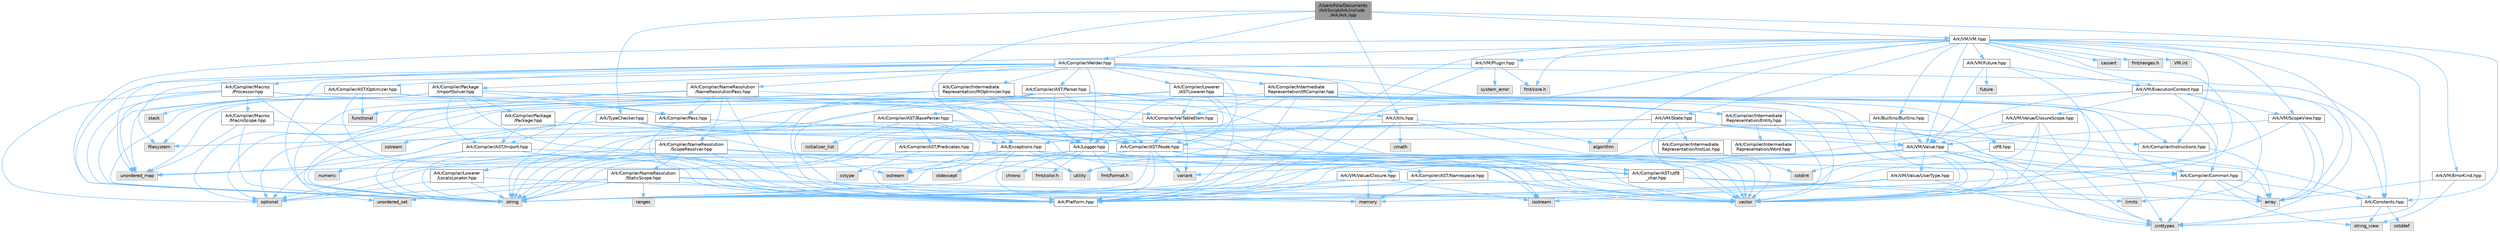 digraph "/Users/fola/Documents/ArkScript/Ark/include/Ark/Ark.hpp"
{
 // INTERACTIVE_SVG=YES
 // LATEX_PDF_SIZE
  bgcolor="transparent";
  edge [fontname=Helvetica,fontsize=10,labelfontname=Helvetica,labelfontsize=10];
  node [fontname=Helvetica,fontsize=10,shape=box,height=0.2,width=0.4];
  Node1 [id="Node000001",label="/Users/fola/Documents\l/ArkScript/Ark/include\l/Ark/Ark.hpp",height=0.2,width=0.4,color="gray40", fillcolor="grey60", style="filled", fontcolor="black",tooltip="Includes the needed files to start using ArkScript."];
  Node1 -> Node2 [id="edge1_Node000001_Node000002",color="steelblue1",style="solid",tooltip=" "];
  Node2 [id="Node000002",label="Ark/Exceptions.hpp",height=0.2,width=0.4,color="grey40", fillcolor="white", style="filled",URL="$d2/de9/Exceptions_8hpp.html",tooltip="ArkScript homemade exceptions."];
  Node2 -> Node3 [id="edge2_Node000002_Node000003",color="steelblue1",style="solid",tooltip=" "];
  Node3 [id="Node000003",label="string",height=0.2,width=0.4,color="grey60", fillcolor="#E0E0E0", style="filled",tooltip=" "];
  Node2 -> Node4 [id="edge3_Node000002_Node000004",color="steelblue1",style="solid",tooltip=" "];
  Node4 [id="Node000004",label="utility",height=0.2,width=0.4,color="grey60", fillcolor="#E0E0E0", style="filled",tooltip=" "];
  Node2 -> Node5 [id="edge4_Node000002_Node000005",color="steelblue1",style="solid",tooltip=" "];
  Node5 [id="Node000005",label="vector",height=0.2,width=0.4,color="grey60", fillcolor="#E0E0E0", style="filled",tooltip=" "];
  Node2 -> Node6 [id="edge5_Node000002_Node000006",color="steelblue1",style="solid",tooltip=" "];
  Node6 [id="Node000006",label="stdexcept",height=0.2,width=0.4,color="grey60", fillcolor="#E0E0E0", style="filled",tooltip=" "];
  Node2 -> Node7 [id="edge6_Node000002_Node000007",color="steelblue1",style="solid",tooltip=" "];
  Node7 [id="Node000007",label="optional",height=0.2,width=0.4,color="grey60", fillcolor="#E0E0E0", style="filled",tooltip=" "];
  Node2 -> Node8 [id="edge7_Node000002_Node000008",color="steelblue1",style="solid",tooltip=" "];
  Node8 [id="Node000008",label="ostream",height=0.2,width=0.4,color="grey60", fillcolor="#E0E0E0", style="filled",tooltip=" "];
  Node2 -> Node9 [id="edge8_Node000002_Node000009",color="steelblue1",style="solid",tooltip=" "];
  Node9 [id="Node000009",label="iostream",height=0.2,width=0.4,color="grey60", fillcolor="#E0E0E0", style="filled",tooltip=" "];
  Node2 -> Node10 [id="edge9_Node000002_Node000010",color="steelblue1",style="solid",tooltip=" "];
  Node10 [id="Node000010",label="Ark/Compiler/AST/utf8\l_char.hpp",height=0.2,width=0.4,color="grey40", fillcolor="white", style="filled",URL="$db/d4e/utf8__char_8hpp.html",tooltip=" "];
  Node10 -> Node11 [id="edge10_Node000010_Node000011",color="steelblue1",style="solid",tooltip=" "];
  Node11 [id="Node000011",label="array",height=0.2,width=0.4,color="grey60", fillcolor="#E0E0E0", style="filled",tooltip=" "];
  Node10 -> Node3 [id="edge11_Node000010_Node000003",color="steelblue1",style="solid",tooltip=" "];
  Node10 -> Node12 [id="edge12_Node000010_Node000012",color="steelblue1",style="solid",tooltip=" "];
  Node12 [id="Node000012",label="limits",height=0.2,width=0.4,color="grey60", fillcolor="#E0E0E0", style="filled",tooltip=" "];
  Node2 -> Node13 [id="edge13_Node000002_Node000013",color="steelblue1",style="solid",tooltip=" "];
  Node13 [id="Node000013",label="Ark/Platform.hpp",height=0.2,width=0.4,color="grey40", fillcolor="white", style="filled",URL="$d5/d40/Platform_8hpp.html",tooltip="ArkScript configuration macros."];
  Node1 -> Node14 [id="edge14_Node000001_Node000014",color="steelblue1",style="solid",tooltip=" "];
  Node14 [id="Node000014",label="Ark/Constants.hpp",height=0.2,width=0.4,color="grey40", fillcolor="white", style="filled",URL="$d6/de9/Constants_8hpp.html",tooltip="Constants used by ArkScript."];
  Node14 -> Node15 [id="edge15_Node000014_Node000015",color="steelblue1",style="solid",tooltip=" "];
  Node15 [id="Node000015",label="string_view",height=0.2,width=0.4,color="grey60", fillcolor="#E0E0E0", style="filled",tooltip=" "];
  Node14 -> Node16 [id="edge16_Node000014_Node000016",color="steelblue1",style="solid",tooltip=" "];
  Node16 [id="Node000016",label="cinttypes",height=0.2,width=0.4,color="grey60", fillcolor="#E0E0E0", style="filled",tooltip=" "];
  Node14 -> Node17 [id="edge17_Node000014_Node000017",color="steelblue1",style="solid",tooltip=" "];
  Node17 [id="Node000017",label="cstddef",height=0.2,width=0.4,color="grey60", fillcolor="#E0E0E0", style="filled",tooltip=" "];
  Node1 -> Node18 [id="edge18_Node000001_Node000018",color="steelblue1",style="solid",tooltip=" "];
  Node18 [id="Node000018",label="Ark/Utils.hpp",height=0.2,width=0.4,color="grey40", fillcolor="white", style="filled",URL="$d4/dcb/Ark_2Utils_8hpp.html",tooltip="Lots of utilities about string, filesystem and more."];
  Node18 -> Node13 [id="edge19_Node000018_Node000013",color="steelblue1",style="solid",tooltip=" "];
  Node18 -> Node19 [id="edge20_Node000018_Node000019",color="steelblue1",style="solid",tooltip=" "];
  Node19 [id="Node000019",label="algorithm",height=0.2,width=0.4,color="grey60", fillcolor="#E0E0E0", style="filled",tooltip=" "];
  Node18 -> Node3 [id="edge21_Node000018_Node000003",color="steelblue1",style="solid",tooltip=" "];
  Node18 -> Node5 [id="edge22_Node000018_Node000005",color="steelblue1",style="solid",tooltip=" "];
  Node18 -> Node20 [id="edge23_Node000018_Node000020",color="steelblue1",style="solid",tooltip=" "];
  Node20 [id="Node000020",label="cmath",height=0.2,width=0.4,color="grey60", fillcolor="#E0E0E0", style="filled",tooltip=" "];
  Node1 -> Node21 [id="edge24_Node000001_Node000021",color="steelblue1",style="solid",tooltip=" "];
  Node21 [id="Node000021",label="Ark/VM/VM.hpp",height=0.2,width=0.4,color="grey40", fillcolor="white", style="filled",URL="$d1/d91/VM_8hpp.html",tooltip="The ArkScript virtual machine."];
  Node21 -> Node11 [id="edge25_Node000021_Node000011",color="steelblue1",style="solid",tooltip=" "];
  Node21 -> Node5 [id="edge26_Node000021_Node000005",color="steelblue1",style="solid",tooltip=" "];
  Node21 -> Node3 [id="edge27_Node000021_Node000003",color="steelblue1",style="solid",tooltip=" "];
  Node21 -> Node22 [id="edge28_Node000021_Node000022",color="steelblue1",style="solid",tooltip=" "];
  Node22 [id="Node000022",label="cassert",height=0.2,width=0.4,color="grey60", fillcolor="#E0E0E0", style="filled",tooltip=" "];
  Node21 -> Node4 [id="edge29_Node000021_Node000004",color="steelblue1",style="solid",tooltip=" "];
  Node21 -> Node16 [id="edge30_Node000021_Node000016",color="steelblue1",style="solid",tooltip=" "];
  Node21 -> Node23 [id="edge31_Node000021_Node000023",color="steelblue1",style="solid",tooltip=" "];
  Node23 [id="Node000023",label="unordered_map",height=0.2,width=0.4,color="grey60", fillcolor="#E0E0E0", style="filled",tooltip=" "];
  Node21 -> Node19 [id="edge32_Node000021_Node000019",color="steelblue1",style="solid",tooltip=" "];
  Node21 -> Node24 [id="edge33_Node000021_Node000024",color="steelblue1",style="solid",tooltip=" "];
  Node24 [id="Node000024",label="fmt/core.h",height=0.2,width=0.4,color="grey60", fillcolor="#E0E0E0", style="filled",tooltip=" "];
  Node21 -> Node25 [id="edge34_Node000021_Node000025",color="steelblue1",style="solid",tooltip=" "];
  Node25 [id="Node000025",label="fmt/ranges.h",height=0.2,width=0.4,color="grey60", fillcolor="#E0E0E0", style="filled",tooltip=" "];
  Node21 -> Node26 [id="edge35_Node000021_Node000026",color="steelblue1",style="solid",tooltip=" "];
  Node26 [id="Node000026",label="Ark/Compiler/Instructions.hpp",height=0.2,width=0.4,color="grey40", fillcolor="white", style="filled",URL="$d8/daa/Instructions_8hpp.html",tooltip="The different instructions used by the compiler and virtual machine."];
  Node26 -> Node11 [id="edge36_Node000026_Node000011",color="steelblue1",style="solid",tooltip=" "];
  Node21 -> Node27 [id="edge37_Node000021_Node000027",color="steelblue1",style="solid",tooltip=" "];
  Node27 [id="Node000027",label="Ark/VM/Value.hpp",height=0.2,width=0.4,color="grey40", fillcolor="white", style="filled",URL="$de/dfd/Value_8hpp.html",tooltip="Default value type handled by the virtual machine."];
  Node27 -> Node5 [id="edge38_Node000027_Node000005",color="steelblue1",style="solid",tooltip=" "];
  Node27 -> Node28 [id="edge39_Node000027_Node000028",color="steelblue1",style="solid",tooltip=" "];
  Node28 [id="Node000028",label="variant",height=0.2,width=0.4,color="grey60", fillcolor="#E0E0E0", style="filled",tooltip=" "];
  Node27 -> Node3 [id="edge40_Node000027_Node000003",color="steelblue1",style="solid",tooltip=" "];
  Node27 -> Node16 [id="edge41_Node000027_Node000016",color="steelblue1",style="solid",tooltip=" "];
  Node27 -> Node11 [id="edge42_Node000027_Node000011",color="steelblue1",style="solid",tooltip=" "];
  Node27 -> Node29 [id="edge43_Node000027_Node000029",color="steelblue1",style="solid",tooltip=" "];
  Node29 [id="Node000029",label="Ark/VM/Value/Closure.hpp",height=0.2,width=0.4,color="grey40", fillcolor="white", style="filled",URL="$dc/dd5/Closure_8hpp.html",tooltip="Subtype of the value type, handling closures."];
  Node29 -> Node30 [id="edge44_Node000029_Node000030",color="steelblue1",style="solid",tooltip=" "];
  Node30 [id="Node000030",label="memory",height=0.2,width=0.4,color="grey60", fillcolor="#E0E0E0", style="filled",tooltip=" "];
  Node29 -> Node9 [id="edge45_Node000029_Node000009",color="steelblue1",style="solid",tooltip=" "];
  Node29 -> Node3 [id="edge46_Node000029_Node000003",color="steelblue1",style="solid",tooltip=" "];
  Node29 -> Node13 [id="edge47_Node000029_Node000013",color="steelblue1",style="solid",tooltip=" "];
  Node27 -> Node31 [id="edge48_Node000027_Node000031",color="steelblue1",style="solid",tooltip=" "];
  Node31 [id="Node000031",label="Ark/VM/Value/UserType.hpp",height=0.2,width=0.4,color="grey40", fillcolor="white", style="filled",URL="$dc/d3d/UserType_8hpp.html",tooltip="Subtype of the value, capable of handling any C++ type."];
  Node31 -> Node9 [id="edge49_Node000031_Node000009",color="steelblue1",style="solid",tooltip=" "];
  Node31 -> Node16 [id="edge50_Node000031_Node000016",color="steelblue1",style="solid",tooltip=" "];
  Node31 -> Node13 [id="edge51_Node000031_Node000013",color="steelblue1",style="solid",tooltip=" "];
  Node27 -> Node13 [id="edge52_Node000027_Node000013",color="steelblue1",style="solid",tooltip=" "];
  Node21 -> Node32 [id="edge53_Node000021_Node000032",color="steelblue1",style="solid",tooltip=" "];
  Node32 [id="Node000032",label="Ark/VM/State.hpp",height=0.2,width=0.4,color="grey40", fillcolor="white", style="filled",URL="$d0/db5/State_8hpp.html",tooltip="State used by the virtual machine: it loads the bytecode, can compile it if needed,..."];
  Node32 -> Node3 [id="edge54_Node000032_Node000003",color="steelblue1",style="solid",tooltip=" "];
  Node32 -> Node5 [id="edge55_Node000032_Node000005",color="steelblue1",style="solid",tooltip=" "];
  Node32 -> Node23 [id="edge56_Node000032_Node000023",color="steelblue1",style="solid",tooltip=" "];
  Node32 -> Node33 [id="edge57_Node000032_Node000033",color="steelblue1",style="solid",tooltip=" "];
  Node33 [id="Node000033",label="filesystem",height=0.2,width=0.4,color="grey60", fillcolor="#E0E0E0", style="filled",tooltip=" "];
  Node32 -> Node14 [id="edge58_Node000032_Node000014",color="steelblue1",style="solid",tooltip=" "];
  Node32 -> Node27 [id="edge59_Node000032_Node000027",color="steelblue1",style="solid",tooltip=" "];
  Node32 -> Node34 [id="edge60_Node000032_Node000034",color="steelblue1",style="solid",tooltip=" "];
  Node34 [id="Node000034",label="Ark/Compiler/Common.hpp",height=0.2,width=0.4,color="grey40", fillcolor="white", style="filled",URL="$d8/ddd/Common_8hpp.html",tooltip="Common code for the compiler."];
  Node34 -> Node11 [id="edge61_Node000034_Node000011",color="steelblue1",style="solid",tooltip=" "];
  Node34 -> Node15 [id="edge62_Node000034_Node000015",color="steelblue1",style="solid",tooltip=" "];
  Node34 -> Node5 [id="edge63_Node000034_Node000005",color="steelblue1",style="solid",tooltip=" "];
  Node34 -> Node16 [id="edge64_Node000034_Node000016",color="steelblue1",style="solid",tooltip=" "];
  Node34 -> Node14 [id="edge65_Node000034_Node000014",color="steelblue1",style="solid",tooltip=" "];
  Node32 -> Node2 [id="edge66_Node000032_Node000002",color="steelblue1",style="solid",tooltip=" "];
  Node32 -> Node35 [id="edge67_Node000032_Node000035",color="steelblue1",style="solid",tooltip=" "];
  Node35 [id="Node000035",label="Ark/Compiler/Intermediate\lRepresentation/InstLoc.hpp",height=0.2,width=0.4,color="grey40", fillcolor="white", style="filled",URL="$d5/d3a/InstLoc_8hpp.html",tooltip=" "];
  Node35 -> Node36 [id="edge68_Node000035_Node000036",color="steelblue1",style="solid",tooltip=" "];
  Node36 [id="Node000036",label="cstdint",height=0.2,width=0.4,color="grey60", fillcolor="#E0E0E0", style="filled",tooltip=" "];
  Node21 -> Node37 [id="edge69_Node000021_Node000037",color="steelblue1",style="solid",tooltip=" "];
  Node37 [id="Node000037",label="Ark/VM/ScopeView.hpp",height=0.2,width=0.4,color="grey40", fillcolor="white", style="filled",URL="$d8/d45/ScopeView_8hpp.html",tooltip=" "];
  Node37 -> Node11 [id="edge70_Node000037_Node000011",color="steelblue1",style="solid",tooltip=" "];
  Node37 -> Node16 [id="edge71_Node000037_Node000016",color="steelblue1",style="solid",tooltip=" "];
  Node37 -> Node13 [id="edge72_Node000037_Node000013",color="steelblue1",style="solid",tooltip=" "];
  Node37 -> Node27 [id="edge73_Node000037_Node000027",color="steelblue1",style="solid",tooltip=" "];
  Node21 -> Node38 [id="edge74_Node000021_Node000038",color="steelblue1",style="solid",tooltip=" "];
  Node38 [id="Node000038",label="Ark/VM/ErrorKind.hpp",height=0.2,width=0.4,color="grey40", fillcolor="white", style="filled",URL="$de/df9/ErrorKind_8hpp.html",tooltip=" "];
  Node38 -> Node11 [id="edge75_Node000038_Node000011",color="steelblue1",style="solid",tooltip=" "];
  Node38 -> Node15 [id="edge76_Node000038_Node000015",color="steelblue1",style="solid",tooltip=" "];
  Node21 -> Node39 [id="edge77_Node000021_Node000039",color="steelblue1",style="solid",tooltip=" "];
  Node39 [id="Node000039",label="Ark/VM/ExecutionContext.hpp",height=0.2,width=0.4,color="grey40", fillcolor="white", style="filled",URL="$db/df6/ExecutionContext_8hpp.html",tooltip="Keeping track of the internal data needed by the VM."];
  Node39 -> Node11 [id="edge78_Node000039_Node000011",color="steelblue1",style="solid",tooltip=" "];
  Node39 -> Node12 [id="edge79_Node000039_Node000012",color="steelblue1",style="solid",tooltip=" "];
  Node39 -> Node30 [id="edge80_Node000039_Node000030",color="steelblue1",style="solid",tooltip=" "];
  Node39 -> Node7 [id="edge81_Node000039_Node000007",color="steelblue1",style="solid",tooltip=" "];
  Node39 -> Node14 [id="edge82_Node000039_Node000014",color="steelblue1",style="solid",tooltip=" "];
  Node39 -> Node27 [id="edge83_Node000039_Node000027",color="steelblue1",style="solid",tooltip=" "];
  Node39 -> Node37 [id="edge84_Node000039_Node000037",color="steelblue1",style="solid",tooltip=" "];
  Node39 -> Node40 [id="edge85_Node000039_Node000040",color="steelblue1",style="solid",tooltip=" "];
  Node40 [id="Node000040",label="Ark/VM/Value/ClosureScope.hpp",height=0.2,width=0.4,color="grey40", fillcolor="white", style="filled",URL="$d1/d71/ClosureScope_8hpp.html",tooltip="Subtype of the value type, handling closures."];
  Node40 -> Node5 [id="edge86_Node000040_Node000005",color="steelblue1",style="solid",tooltip=" "];
  Node40 -> Node4 [id="edge87_Node000040_Node000004",color="steelblue1",style="solid",tooltip=" "];
  Node40 -> Node16 [id="edge88_Node000040_Node000016",color="steelblue1",style="solid",tooltip=" "];
  Node40 -> Node13 [id="edge89_Node000040_Node000013",color="steelblue1",style="solid",tooltip=" "];
  Node40 -> Node27 [id="edge90_Node000040_Node000027",color="steelblue1",style="solid",tooltip=" "];
  Node21 -> Node41 [id="edge91_Node000021_Node000041",color="steelblue1",style="solid",tooltip=" "];
  Node41 [id="Node000041",label="Ark/Builtins/Builtins.hpp",height=0.2,width=0.4,color="grey40", fillcolor="white", style="filled",URL="$da/d84/Builtins_8hpp.html",tooltip="Host the declaration of all the ArkScript builtins."];
  Node41 -> Node5 [id="edge92_Node000041_Node000005",color="steelblue1",style="solid",tooltip=" "];
  Node41 -> Node27 [id="edge93_Node000041_Node000027",color="steelblue1",style="solid",tooltip=" "];
  Node41 -> Node2 [id="edge94_Node000041_Node000002",color="steelblue1",style="solid",tooltip=" "];
  Node21 -> Node13 [id="edge95_Node000021_Node000013",color="steelblue1",style="solid",tooltip=" "];
  Node21 -> Node42 [id="edge96_Node000021_Node000042",color="steelblue1",style="solid",tooltip=" "];
  Node42 [id="Node000042",label="Ark/VM/Plugin.hpp",height=0.2,width=0.4,color="grey40", fillcolor="white", style="filled",URL="$db/d0e/Plugin_8hpp.html",tooltip="Loads .dll/.so/.dynlib files."];
  Node42 -> Node13 [id="edge97_Node000042_Node000013",color="steelblue1",style="solid",tooltip=" "];
  Node42 -> Node3 [id="edge98_Node000042_Node000003",color="steelblue1",style="solid",tooltip=" "];
  Node42 -> Node43 [id="edge99_Node000042_Node000043",color="steelblue1",style="solid",tooltip=" "];
  Node43 [id="Node000043",label="system_error",height=0.2,width=0.4,color="grey60", fillcolor="#E0E0E0", style="filled",tooltip=" "];
  Node42 -> Node24 [id="edge100_Node000042_Node000024",color="steelblue1",style="solid",tooltip=" "];
  Node21 -> Node44 [id="edge101_Node000021_Node000044",color="steelblue1",style="solid",tooltip=" "];
  Node44 [id="Node000044",label="Ark/VM/Future.hpp",height=0.2,width=0.4,color="grey40", fillcolor="white", style="filled",URL="$d0/dda/Future_8hpp.html",tooltip="Internal object to resolve asynchronously a function call in ArkScript."];
  Node44 -> Node45 [id="edge102_Node000044_Node000045",color="steelblue1",style="solid",tooltip=" "];
  Node45 [id="Node000045",label="future",height=0.2,width=0.4,color="grey60", fillcolor="#E0E0E0", style="filled",tooltip=" "];
  Node44 -> Node5 [id="edge103_Node000044_Node000005",color="steelblue1",style="solid",tooltip=" "];
  Node44 -> Node27 [id="edge104_Node000044_Node000027",color="steelblue1",style="solid",tooltip=" "];
  Node44 -> Node39 [id="edge105_Node000044_Node000039",color="steelblue1",style="solid",tooltip=" "];
  Node21 -> Node46 [id="edge106_Node000021_Node000046",color="steelblue1",style="solid",tooltip=" "];
  Node46 [id="Node000046",label="VM.inl",height=0.2,width=0.4,color="grey60", fillcolor="#E0E0E0", style="filled",tooltip=" "];
  Node1 -> Node47 [id="edge107_Node000001_Node000047",color="steelblue1",style="solid",tooltip=" "];
  Node47 [id="Node000047",label="Ark/Compiler/Welder.hpp",height=0.2,width=0.4,color="grey40", fillcolor="white", style="filled",URL="$de/d8e/Welder_8hpp.html",tooltip="In charge of welding everything needed to compile code."];
  Node47 -> Node3 [id="edge108_Node000047_Node000003",color="steelblue1",style="solid",tooltip=" "];
  Node47 -> Node5 [id="edge109_Node000047_Node000005",color="steelblue1",style="solid",tooltip=" "];
  Node47 -> Node33 [id="edge110_Node000047_Node000033",color="steelblue1",style="solid",tooltip=" "];
  Node47 -> Node34 [id="edge111_Node000047_Node000034",color="steelblue1",style="solid",tooltip=" "];
  Node47 -> Node48 [id="edge112_Node000047_Node000048",color="steelblue1",style="solid",tooltip=" "];
  Node48 [id="Node000048",label="Ark/Compiler/AST/Node.hpp",height=0.2,width=0.4,color="grey40", fillcolor="white", style="filled",URL="$d7/dc6/Node_8hpp.html",tooltip="AST node used by the parser, optimizer and compiler."];
  Node48 -> Node28 [id="edge113_Node000048_Node000028",color="steelblue1",style="solid",tooltip=" "];
  Node48 -> Node8 [id="edge114_Node000048_Node000008",color="steelblue1",style="solid",tooltip=" "];
  Node48 -> Node3 [id="edge115_Node000048_Node000003",color="steelblue1",style="solid",tooltip=" "];
  Node48 -> Node5 [id="edge116_Node000048_Node000005",color="steelblue1",style="solid",tooltip=" "];
  Node48 -> Node49 [id="edge117_Node000048_Node000049",color="steelblue1",style="solid",tooltip=" "];
  Node49 [id="Node000049",label="Ark/Compiler/AST/Namespace.hpp",height=0.2,width=0.4,color="grey40", fillcolor="white", style="filled",URL="$da/d33/Namespace_8hpp.html",tooltip=" "];
  Node49 -> Node3 [id="edge118_Node000049_Node000003",color="steelblue1",style="solid",tooltip=" "];
  Node49 -> Node5 [id="edge119_Node000049_Node000005",color="steelblue1",style="solid",tooltip=" "];
  Node49 -> Node30 [id="edge120_Node000049_Node000030",color="steelblue1",style="solid",tooltip=" "];
  Node48 -> Node34 [id="edge121_Node000048_Node000034",color="steelblue1",style="solid",tooltip=" "];
  Node48 -> Node13 [id="edge122_Node000048_Node000013",color="steelblue1",style="solid",tooltip=" "];
  Node47 -> Node50 [id="edge123_Node000047_Node000050",color="steelblue1",style="solid",tooltip=" "];
  Node50 [id="Node000050",label="Ark/Compiler/AST/Parser.hpp",height=0.2,width=0.4,color="grey40", fillcolor="white", style="filled",URL="$d7/ddd/Parser_8hpp.html",tooltip="Parse ArkScript code, but do not handle any import declarations."];
  Node50 -> Node51 [id="edge124_Node000050_Node000051",color="steelblue1",style="solid",tooltip=" "];
  Node51 [id="Node000051",label="Ark/Compiler/AST/BaseParser.hpp",height=0.2,width=0.4,color="grey40", fillcolor="white", style="filled",URL="$d3/d70/BaseParser_8hpp.html",tooltip=" "];
  Node51 -> Node3 [id="edge125_Node000051_Node000003",color="steelblue1",style="solid",tooltip=" "];
  Node51 -> Node5 [id="edge126_Node000051_Node000005",color="steelblue1",style="solid",tooltip=" "];
  Node51 -> Node52 [id="edge127_Node000051_Node000052",color="steelblue1",style="solid",tooltip=" "];
  Node52 [id="Node000052",label="initializer_list",height=0.2,width=0.4,color="grey60", fillcolor="#E0E0E0", style="filled",tooltip=" "];
  Node51 -> Node13 [id="edge128_Node000051_Node000013",color="steelblue1",style="solid",tooltip=" "];
  Node51 -> Node2 [id="edge129_Node000051_Node000002",color="steelblue1",style="solid",tooltip=" "];
  Node51 -> Node53 [id="edge130_Node000051_Node000053",color="steelblue1",style="solid",tooltip=" "];
  Node53 [id="Node000053",label="Ark/Compiler/AST/Predicates.hpp",height=0.2,width=0.4,color="grey40", fillcolor="white", style="filled",URL="$dc/d59/Predicates_8hpp.html",tooltip=" "];
  Node53 -> Node3 [id="edge131_Node000053_Node000003",color="steelblue1",style="solid",tooltip=" "];
  Node53 -> Node54 [id="edge132_Node000053_Node000054",color="steelblue1",style="solid",tooltip=" "];
  Node54 [id="Node000054",label="cctype",height=0.2,width=0.4,color="grey60", fillcolor="#E0E0E0", style="filled",tooltip=" "];
  Node53 -> Node10 [id="edge133_Node000053_Node000010",color="steelblue1",style="solid",tooltip=" "];
  Node51 -> Node10 [id="edge134_Node000051_Node000010",color="steelblue1",style="solid",tooltip=" "];
  Node50 -> Node48 [id="edge135_Node000050_Node000048",color="steelblue1",style="solid",tooltip=" "];
  Node50 -> Node55 [id="edge136_Node000050_Node000055",color="steelblue1",style="solid",tooltip=" "];
  Node55 [id="Node000055",label="Ark/Compiler/AST/Import.hpp",height=0.2,width=0.4,color="grey40", fillcolor="white", style="filled",URL="$d4/d32/Import_8hpp.html",tooltip=" "];
  Node55 -> Node5 [id="edge137_Node000055_Node000005",color="steelblue1",style="solid",tooltip=" "];
  Node55 -> Node3 [id="edge138_Node000055_Node000003",color="steelblue1",style="solid",tooltip=" "];
  Node55 -> Node56 [id="edge139_Node000055_Node000056",color="steelblue1",style="solid",tooltip=" "];
  Node56 [id="Node000056",label="numeric",height=0.2,width=0.4,color="grey60", fillcolor="#E0E0E0", style="filled",tooltip=" "];
  Node55 -> Node13 [id="edge140_Node000055_Node000013",color="steelblue1",style="solid",tooltip=" "];
  Node50 -> Node57 [id="edge141_Node000050_Node000057",color="steelblue1",style="solid",tooltip=" "];
  Node57 [id="Node000057",label="Ark/Logger.hpp",height=0.2,width=0.4,color="grey40", fillcolor="white", style="filled",URL="$d9/d11/Logger_8hpp.html",tooltip="Internal logger."];
  Node57 -> Node9 [id="edge142_Node000057_Node000009",color="steelblue1",style="solid",tooltip=" "];
  Node57 -> Node58 [id="edge143_Node000057_Node000058",color="steelblue1",style="solid",tooltip=" "];
  Node58 [id="Node000058",label="fmt/format.h",height=0.2,width=0.4,color="grey60", fillcolor="#E0E0E0", style="filled",tooltip=" "];
  Node57 -> Node3 [id="edge144_Node000057_Node000003",color="steelblue1",style="solid",tooltip=" "];
  Node57 -> Node59 [id="edge145_Node000057_Node000059",color="steelblue1",style="solid",tooltip=" "];
  Node59 [id="Node000059",label="chrono",height=0.2,width=0.4,color="grey60", fillcolor="#E0E0E0", style="filled",tooltip=" "];
  Node57 -> Node5 [id="edge146_Node000057_Node000005",color="steelblue1",style="solid",tooltip=" "];
  Node57 -> Node23 [id="edge147_Node000057_Node000023",color="steelblue1",style="solid",tooltip=" "];
  Node57 -> Node60 [id="edge148_Node000057_Node000060",color="steelblue1",style="solid",tooltip=" "];
  Node60 [id="Node000060",label="fmt/color.h",height=0.2,width=0.4,color="grey60", fillcolor="#E0E0E0", style="filled",tooltip=" "];
  Node50 -> Node18 [id="edge149_Node000050_Node000018",color="steelblue1",style="solid",tooltip=" "];
  Node50 -> Node13 [id="edge150_Node000050_Node000013",color="steelblue1",style="solid",tooltip=" "];
  Node50 -> Node3 [id="edge151_Node000050_Node000003",color="steelblue1",style="solid",tooltip=" "];
  Node50 -> Node7 [id="edge152_Node000050_Node000007",color="steelblue1",style="solid",tooltip=" "];
  Node50 -> Node5 [id="edge153_Node000050_Node000005",color="steelblue1",style="solid",tooltip=" "];
  Node50 -> Node61 [id="edge154_Node000050_Node000061",color="steelblue1",style="solid",tooltip=" "];
  Node61 [id="Node000061",label="utf8.hpp",height=0.2,width=0.4,color="grey40", fillcolor="white", style="filled",URL="$d1/d85/utf8_8hpp.html",tooltip=" "];
  Node61 -> Node11 [id="edge155_Node000061_Node000011",color="steelblue1",style="solid",tooltip=" "];
  Node61 -> Node36 [id="edge156_Node000061_Node000036",color="steelblue1",style="solid",tooltip=" "];
  Node47 -> Node62 [id="edge157_Node000047_Node000062",color="steelblue1",style="solid",tooltip=" "];
  Node62 [id="Node000062",label="Ark/Compiler/Lowerer\l/ASTLowerer.hpp",height=0.2,width=0.4,color="grey40", fillcolor="white", style="filled",URL="$db/d08/ASTLowerer_8hpp.html",tooltip=" "];
  Node62 -> Node5 [id="edge158_Node000062_Node000005",color="steelblue1",style="solid",tooltip=" "];
  Node62 -> Node3 [id="edge159_Node000062_Node000003",color="steelblue1",style="solid",tooltip=" "];
  Node62 -> Node16 [id="edge160_Node000062_Node000016",color="steelblue1",style="solid",tooltip=" "];
  Node62 -> Node7 [id="edge161_Node000062_Node000007",color="steelblue1",style="solid",tooltip=" "];
  Node62 -> Node13 [id="edge162_Node000062_Node000013",color="steelblue1",style="solid",tooltip=" "];
  Node62 -> Node57 [id="edge163_Node000062_Node000057",color="steelblue1",style="solid",tooltip=" "];
  Node62 -> Node26 [id="edge164_Node000062_Node000026",color="steelblue1",style="solid",tooltip=" "];
  Node62 -> Node63 [id="edge165_Node000062_Node000063",color="steelblue1",style="solid",tooltip=" "];
  Node63 [id="Node000063",label="Ark/Compiler/Intermediate\lRepresentation/Entity.hpp",height=0.2,width=0.4,color="grey40", fillcolor="white", style="filled",URL="$de/da6/Entity_8hpp.html",tooltip="An entity in the IR is a bundle of information."];
  Node63 -> Node16 [id="edge166_Node000063_Node000016",color="steelblue1",style="solid",tooltip=" "];
  Node63 -> Node5 [id="edge167_Node000063_Node000005",color="steelblue1",style="solid",tooltip=" "];
  Node63 -> Node3 [id="edge168_Node000063_Node000003",color="steelblue1",style="solid",tooltip=" "];
  Node63 -> Node64 [id="edge169_Node000063_Node000064",color="steelblue1",style="solid",tooltip=" "];
  Node64 [id="Node000064",label="Ark/Compiler/Intermediate\lRepresentation/Word.hpp",height=0.2,width=0.4,color="grey40", fillcolor="white", style="filled",URL="$db/d53/Word_8hpp.html",tooltip="Describe an instruction and its immediate argument."];
  Node63 -> Node26 [id="edge170_Node000063_Node000026",color="steelblue1",style="solid",tooltip=" "];
  Node62 -> Node48 [id="edge171_Node000062_Node000048",color="steelblue1",style="solid",tooltip=" "];
  Node62 -> Node65 [id="edge172_Node000062_Node000065",color="steelblue1",style="solid",tooltip=" "];
  Node65 [id="Node000065",label="Ark/Compiler/ValTableElem.hpp",height=0.2,width=0.4,color="grey40", fillcolor="white", style="filled",URL="$dd/de7/ValTableElem_8hpp.html",tooltip="The basic value type handled by the compiler."];
  Node65 -> Node28 [id="edge173_Node000065_Node000028",color="steelblue1",style="solid",tooltip=" "];
  Node65 -> Node3 [id="edge174_Node000065_Node000003",color="steelblue1",style="solid",tooltip=" "];
  Node65 -> Node48 [id="edge175_Node000065_Node000048",color="steelblue1",style="solid",tooltip=" "];
  Node62 -> Node66 [id="edge176_Node000062_Node000066",color="steelblue1",style="solid",tooltip=" "];
  Node66 [id="Node000066",label="Ark/Compiler/Lowerer\l/LocalsLocator.hpp",height=0.2,width=0.4,color="grey40", fillcolor="white", style="filled",URL="$df/dd6/LocalsLocator_8hpp.html",tooltip="Track locals at compile."];
  Node66 -> Node5 [id="edge177_Node000066_Node000005",color="steelblue1",style="solid",tooltip=" "];
  Node66 -> Node3 [id="edge178_Node000066_Node000003",color="steelblue1",style="solid",tooltip=" "];
  Node66 -> Node7 [id="edge179_Node000066_Node000007",color="steelblue1",style="solid",tooltip=" "];
  Node47 -> Node67 [id="edge180_Node000047_Node000067",color="steelblue1",style="solid",tooltip=" "];
  Node67 [id="Node000067",label="Ark/Compiler/Intermediate\lRepresentation/IROptimizer.hpp",height=0.2,width=0.4,color="grey40", fillcolor="white", style="filled",URL="$d0/de2/IROptimizer_8hpp.html",tooltip="Optimize IR based on IR entity grouped by 2 (or more)"];
  Node67 -> Node13 [id="edge181_Node000067_Node000013",color="steelblue1",style="solid",tooltip=" "];
  Node67 -> Node57 [id="edge182_Node000067_Node000057",color="steelblue1",style="solid",tooltip=" "];
  Node67 -> Node65 [id="edge183_Node000067_Node000065",color="steelblue1",style="solid",tooltip=" "];
  Node67 -> Node63 [id="edge184_Node000067_Node000063",color="steelblue1",style="solid",tooltip=" "];
  Node67 -> Node7 [id="edge185_Node000067_Node000007",color="steelblue1",style="solid",tooltip=" "];
  Node67 -> Node68 [id="edge186_Node000067_Node000068",color="steelblue1",style="solid",tooltip=" "];
  Node68 [id="Node000068",label="functional",height=0.2,width=0.4,color="grey60", fillcolor="#E0E0E0", style="filled",tooltip=" "];
  Node47 -> Node69 [id="edge187_Node000047_Node000069",color="steelblue1",style="solid",tooltip=" "];
  Node69 [id="Node000069",label="Ark/Compiler/Intermediate\lRepresentation/IRCompiler.hpp",height=0.2,width=0.4,color="grey40", fillcolor="white", style="filled",URL="$df/d86/IRCompiler_8hpp.html",tooltip="Compile the intermediate representation to bytecode."];
  Node69 -> Node5 [id="edge188_Node000069_Node000005",color="steelblue1",style="solid",tooltip=" "];
  Node69 -> Node3 [id="edge189_Node000069_Node000003",color="steelblue1",style="solid",tooltip=" "];
  Node69 -> Node13 [id="edge190_Node000069_Node000013",color="steelblue1",style="solid",tooltip=" "];
  Node69 -> Node57 [id="edge191_Node000069_Node000057",color="steelblue1",style="solid",tooltip=" "];
  Node69 -> Node34 [id="edge192_Node000069_Node000034",color="steelblue1",style="solid",tooltip=" "];
  Node69 -> Node65 [id="edge193_Node000069_Node000065",color="steelblue1",style="solid",tooltip=" "];
  Node69 -> Node63 [id="edge194_Node000069_Node000063",color="steelblue1",style="solid",tooltip=" "];
  Node47 -> Node14 [id="edge195_Node000047_Node000014",color="steelblue1",style="solid",tooltip=" "];
  Node47 -> Node57 [id="edge196_Node000047_Node000057",color="steelblue1",style="solid",tooltip=" "];
  Node47 -> Node70 [id="edge197_Node000047_Node000070",color="steelblue1",style="solid",tooltip=" "];
  Node70 [id="Node000070",label="Ark/Compiler/Package\l/ImportSolver.hpp",height=0.2,width=0.4,color="grey40", fillcolor="white", style="filled",URL="$d1/db0/ImportSolver_8hpp.html",tooltip="Handle imports, resolve them with modules and everything."];
  Node70 -> Node71 [id="edge198_Node000070_Node000071",color="steelblue1",style="solid",tooltip=" "];
  Node71 [id="Node000071",label="stack",height=0.2,width=0.4,color="grey60", fillcolor="#E0E0E0", style="filled",tooltip=" "];
  Node70 -> Node5 [id="edge199_Node000070_Node000005",color="steelblue1",style="solid",tooltip=" "];
  Node70 -> Node3 [id="edge200_Node000070_Node000003",color="steelblue1",style="solid",tooltip=" "];
  Node70 -> Node33 [id="edge201_Node000070_Node000033",color="steelblue1",style="solid",tooltip=" "];
  Node70 -> Node23 [id="edge202_Node000070_Node000023",color="steelblue1",style="solid",tooltip=" "];
  Node70 -> Node13 [id="edge203_Node000070_Node000013",color="steelblue1",style="solid",tooltip=" "];
  Node70 -> Node72 [id="edge204_Node000070_Node000072",color="steelblue1",style="solid",tooltip=" "];
  Node72 [id="Node000072",label="Ark/Compiler/Pass.hpp",height=0.2,width=0.4,color="grey40", fillcolor="white", style="filled",URL="$df/d5f/Pass_8hpp.html",tooltip="Interface for a compiler pass (take in an AST, output an AST)"];
  Node72 -> Node13 [id="edge205_Node000072_Node000013",color="steelblue1",style="solid",tooltip=" "];
  Node72 -> Node48 [id="edge206_Node000072_Node000048",color="steelblue1",style="solid",tooltip=" "];
  Node72 -> Node57 [id="edge207_Node000072_Node000057",color="steelblue1",style="solid",tooltip=" "];
  Node70 -> Node48 [id="edge208_Node000070_Node000048",color="steelblue1",style="solid",tooltip=" "];
  Node70 -> Node55 [id="edge209_Node000070_Node000055",color="steelblue1",style="solid",tooltip=" "];
  Node70 -> Node73 [id="edge210_Node000070_Node000073",color="steelblue1",style="solid",tooltip=" "];
  Node73 [id="Node000073",label="Ark/Compiler/Package\l/Package.hpp",height=0.2,width=0.4,color="grey40", fillcolor="white", style="filled",URL="$d8/d80/Package_8hpp.html",tooltip=" "];
  Node73 -> Node48 [id="edge211_Node000073_Node000048",color="steelblue1",style="solid",tooltip=" "];
  Node73 -> Node55 [id="edge212_Node000073_Node000055",color="steelblue1",style="solid",tooltip=" "];
  Node47 -> Node74 [id="edge213_Node000047_Node000074",color="steelblue1",style="solid",tooltip=" "];
  Node74 [id="Node000074",label="Ark/Compiler/Macros\l/Processor.hpp",height=0.2,width=0.4,color="grey40", fillcolor="white", style="filled",URL="$de/db1/Processor_8hpp.html",tooltip="Handles the macros and their expansion in ArkScript source code."];
  Node74 -> Node13 [id="edge214_Node000074_Node000013",color="steelblue1",style="solid",tooltip=" "];
  Node74 -> Node48 [id="edge215_Node000074_Node000048",color="steelblue1",style="solid",tooltip=" "];
  Node74 -> Node75 [id="edge216_Node000074_Node000075",color="steelblue1",style="solid",tooltip=" "];
  Node75 [id="Node000075",label="Ark/Compiler/Macros\l/MacroScope.hpp",height=0.2,width=0.4,color="grey40", fillcolor="white", style="filled",URL="$d7/dfb/MacroScope_8hpp.html",tooltip="Defines tools to handle macro definitions."];
  Node75 -> Node48 [id="edge217_Node000075_Node000048",color="steelblue1",style="solid",tooltip=" "];
  Node75 -> Node23 [id="edge218_Node000075_Node000023",color="steelblue1",style="solid",tooltip=" "];
  Node75 -> Node3 [id="edge219_Node000075_Node000003",color="steelblue1",style="solid",tooltip=" "];
  Node74 -> Node72 [id="edge220_Node000074_Node000072",color="steelblue1",style="solid",tooltip=" "];
  Node74 -> Node23 [id="edge221_Node000074_Node000023",color="steelblue1",style="solid",tooltip=" "];
  Node74 -> Node7 [id="edge222_Node000074_Node000007",color="steelblue1",style="solid",tooltip=" "];
  Node74 -> Node3 [id="edge223_Node000074_Node000003",color="steelblue1",style="solid",tooltip=" "];
  Node47 -> Node76 [id="edge224_Node000047_Node000076",color="steelblue1",style="solid",tooltip=" "];
  Node76 [id="Node000076",label="Ark/Compiler/AST/Optimizer.hpp",height=0.2,width=0.4,color="grey40", fillcolor="white", style="filled",URL="$db/d93/Optimizer_8hpp.html",tooltip="Optimizes a given ArkScript AST."];
  Node76 -> Node68 [id="edge225_Node000076_Node000068",color="steelblue1",style="solid",tooltip=" "];
  Node76 -> Node23 [id="edge226_Node000076_Node000023",color="steelblue1",style="solid",tooltip=" "];
  Node76 -> Node3 [id="edge227_Node000076_Node000003",color="steelblue1",style="solid",tooltip=" "];
  Node76 -> Node13 [id="edge228_Node000076_Node000013",color="steelblue1",style="solid",tooltip=" "];
  Node76 -> Node72 [id="edge229_Node000076_Node000072",color="steelblue1",style="solid",tooltip=" "];
  Node76 -> Node48 [id="edge230_Node000076_Node000048",color="steelblue1",style="solid",tooltip=" "];
  Node47 -> Node77 [id="edge231_Node000047_Node000077",color="steelblue1",style="solid",tooltip=" "];
  Node77 [id="Node000077",label="Ark/Compiler/NameResolution\l/NameResolutionPass.hpp",height=0.2,width=0.4,color="grey40", fillcolor="white", style="filled",URL="$d4/de8/NameResolutionPass_8hpp.html",tooltip="Resolves names and fully qualify them in the AST (prefixing them with the package they are from)"];
  Node77 -> Node5 [id="edge232_Node000077_Node000005",color="steelblue1",style="solid",tooltip=" "];
  Node77 -> Node3 [id="edge233_Node000077_Node000003",color="steelblue1",style="solid",tooltip=" "];
  Node77 -> Node78 [id="edge234_Node000077_Node000078",color="steelblue1",style="solid",tooltip=" "];
  Node78 [id="Node000078",label="unordered_set",height=0.2,width=0.4,color="grey60", fillcolor="#E0E0E0", style="filled",tooltip=" "];
  Node77 -> Node13 [id="edge235_Node000077_Node000013",color="steelblue1",style="solid",tooltip=" "];
  Node77 -> Node72 [id="edge236_Node000077_Node000072",color="steelblue1",style="solid",tooltip=" "];
  Node77 -> Node79 [id="edge237_Node000077_Node000079",color="steelblue1",style="solid",tooltip=" "];
  Node79 [id="Node000079",label="Ark/Compiler/NameResolution\l/ScopeResolver.hpp",height=0.2,width=0.4,color="grey40", fillcolor="white", style="filled",URL="$db/d5b/ScopeResolver_8hpp.html",tooltip="Handle scope resolution at compile time."];
  Node79 -> Node3 [id="edge238_Node000079_Node000003",color="steelblue1",style="solid",tooltip=" "];
  Node79 -> Node7 [id="edge239_Node000079_Node000007",color="steelblue1",style="solid",tooltip=" "];
  Node79 -> Node30 [id="edge240_Node000079_Node000030",color="steelblue1",style="solid",tooltip=" "];
  Node79 -> Node5 [id="edge241_Node000079_Node000005",color="steelblue1",style="solid",tooltip=" "];
  Node79 -> Node4 [id="edge242_Node000079_Node000004",color="steelblue1",style="solid",tooltip=" "];
  Node79 -> Node80 [id="edge243_Node000079_Node000080",color="steelblue1",style="solid",tooltip=" "];
  Node80 [id="Node000080",label="Ark/Compiler/NameResolution\l/StaticScope.hpp",height=0.2,width=0.4,color="grey40", fillcolor="white", style="filled",URL="$df/db8/StaticScope_8hpp.html",tooltip="Static scopes (for functions, loops) and namespace scopes (for packages) definitions,..."];
  Node80 -> Node3 [id="edge244_Node000080_Node000003",color="steelblue1",style="solid",tooltip=" "];
  Node80 -> Node7 [id="edge245_Node000080_Node000007",color="steelblue1",style="solid",tooltip=" "];
  Node80 -> Node30 [id="edge246_Node000080_Node000030",color="steelblue1",style="solid",tooltip=" "];
  Node80 -> Node5 [id="edge247_Node000080_Node000005",color="steelblue1",style="solid",tooltip=" "];
  Node80 -> Node81 [id="edge248_Node000080_Node000081",color="steelblue1",style="solid",tooltip=" "];
  Node81 [id="Node000081",label="ranges",height=0.2,width=0.4,color="grey60", fillcolor="#E0E0E0", style="filled",tooltip=" "];
  Node80 -> Node78 [id="edge249_Node000080_Node000078",color="steelblue1",style="solid",tooltip=" "];
  Node80 -> Node13 [id="edge250_Node000080_Node000013",color="steelblue1",style="solid",tooltip=" "];
  Node1 -> Node82 [id="edge251_Node000001_Node000082",color="steelblue1",style="solid",tooltip=" "];
  Node82 [id="Node000082",label="Ark/TypeChecker.hpp",height=0.2,width=0.4,color="grey40", fillcolor="white", style="filled",URL="$db/d5e/TypeChecker_8hpp.html",tooltip=" "];
  Node82 -> Node3 [id="edge252_Node000082_Node000003",color="steelblue1",style="solid",tooltip=" "];
  Node82 -> Node5 [id="edge253_Node000082_Node000005",color="steelblue1",style="solid",tooltip=" "];
  Node82 -> Node8 [id="edge254_Node000082_Node000008",color="steelblue1",style="solid",tooltip=" "];
  Node82 -> Node83 [id="edge255_Node000082_Node000083",color="steelblue1",style="solid",tooltip=" "];
  Node83 [id="Node000083",label="sstream",height=0.2,width=0.4,color="grey60", fillcolor="#E0E0E0", style="filled",tooltip=" "];
  Node82 -> Node2 [id="edge256_Node000082_Node000002",color="steelblue1",style="solid",tooltip=" "];
  Node82 -> Node27 [id="edge257_Node000082_Node000027",color="steelblue1",style="solid",tooltip=" "];
}

